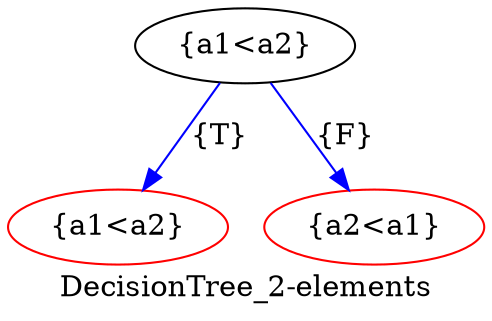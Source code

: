 digraph "DecisionTree_2-elements"{
	label="DecisionTree_2-elements";
	N0[color=black, label="{a1<a2}"]
	N0 -> N1[color=blue,label="{T}"]
	N0 -> N2[color=blue,label="{F}"]
	N1[color=red, label="{a1<a2}"]
	N2[color=red, label="{a2<a1}"]
}
